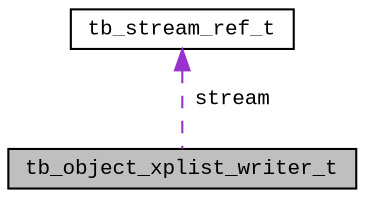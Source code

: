 digraph "tb_object_xplist_writer_t"
{
  edge [fontname="CourierNew",fontsize="10",labelfontname="CourierNew",labelfontsize="10"];
  node [fontname="CourierNew",fontsize="10",shape=record];
  Node1 [label="tb_object_xplist_writer_t",height=0.2,width=0.4,color="black", fillcolor="grey75", style="filled" fontcolor="black"];
  Node2 -> Node1 [dir="back",color="darkorchid3",fontsize="10",style="dashed",label=" stream" ,fontname="CourierNew"];
  Node2 [label="tb_stream_ref_t",height=0.2,width=0.4,color="black", fillcolor="white", style="filled",URL="$d6/dda/structtb__stream__ref__t.html",tooltip="the stream ref type "];
}
